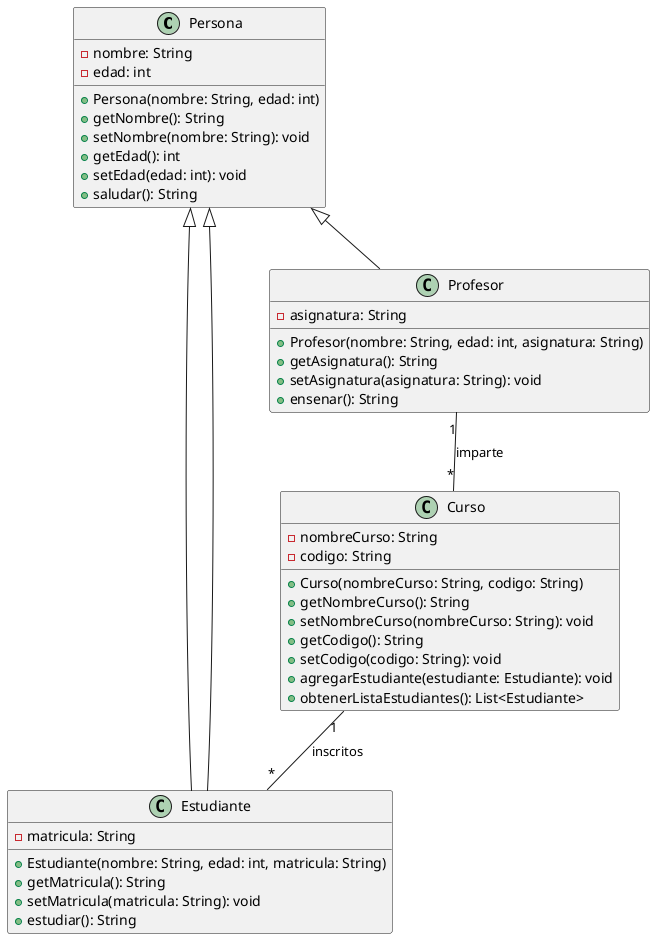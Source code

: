 @startuml
' Diagrama de Clases UML con Ejemplos Básicos

' Clase Persona
class Persona {
  - nombre: String
  - edad: int
  + Persona(nombre: String, edad: int)
  + getNombre(): String
  + setNombre(nombre: String): void
  + getEdad(): int
  + setEdad(edad: int): void
  + saludar(): String
}

' Clase Estudiante (hereda de Persona)
class Estudiante extends Persona {
  - matricula: String
  + Estudiante(nombre: String, edad: int, matricula: String)
  + getMatricula(): String
  + setMatricula(matricula: String): void
  + estudiar(): String
}

' Clase Profesor
class Profesor {
  - asignatura: String
  + Profesor(nombre: String, edad: int, asignatura: String)
  + getAsignatura(): String
  + setAsignatura(asignatura: String): void
  + ensenar(): String
}

' Clase Curso
class Curso {
  - nombreCurso: String
  - codigo: String
  + Curso(nombreCurso: String, codigo: String)
  + getNombreCurso(): String
  + setNombreCurso(nombreCurso: String): void
  + getCodigo(): String
  + setCodigo(codigo: String): void
  + agregarEstudiante(estudiante: Estudiante): void
  + obtenerListaEstudiantes(): List<Estudiante>
}

' Relaciones

' Herencia
Persona <|-- Estudiante
Persona <|-- Profesor

' Asociación (un Curso tiene muchos Estudiantes)
Curso "1" -- "*" Estudiante : inscritos

' Asociación (un Profesor puede impartir un Curso)
Profesor "1" -- "*" Curso : imparte

@enduml